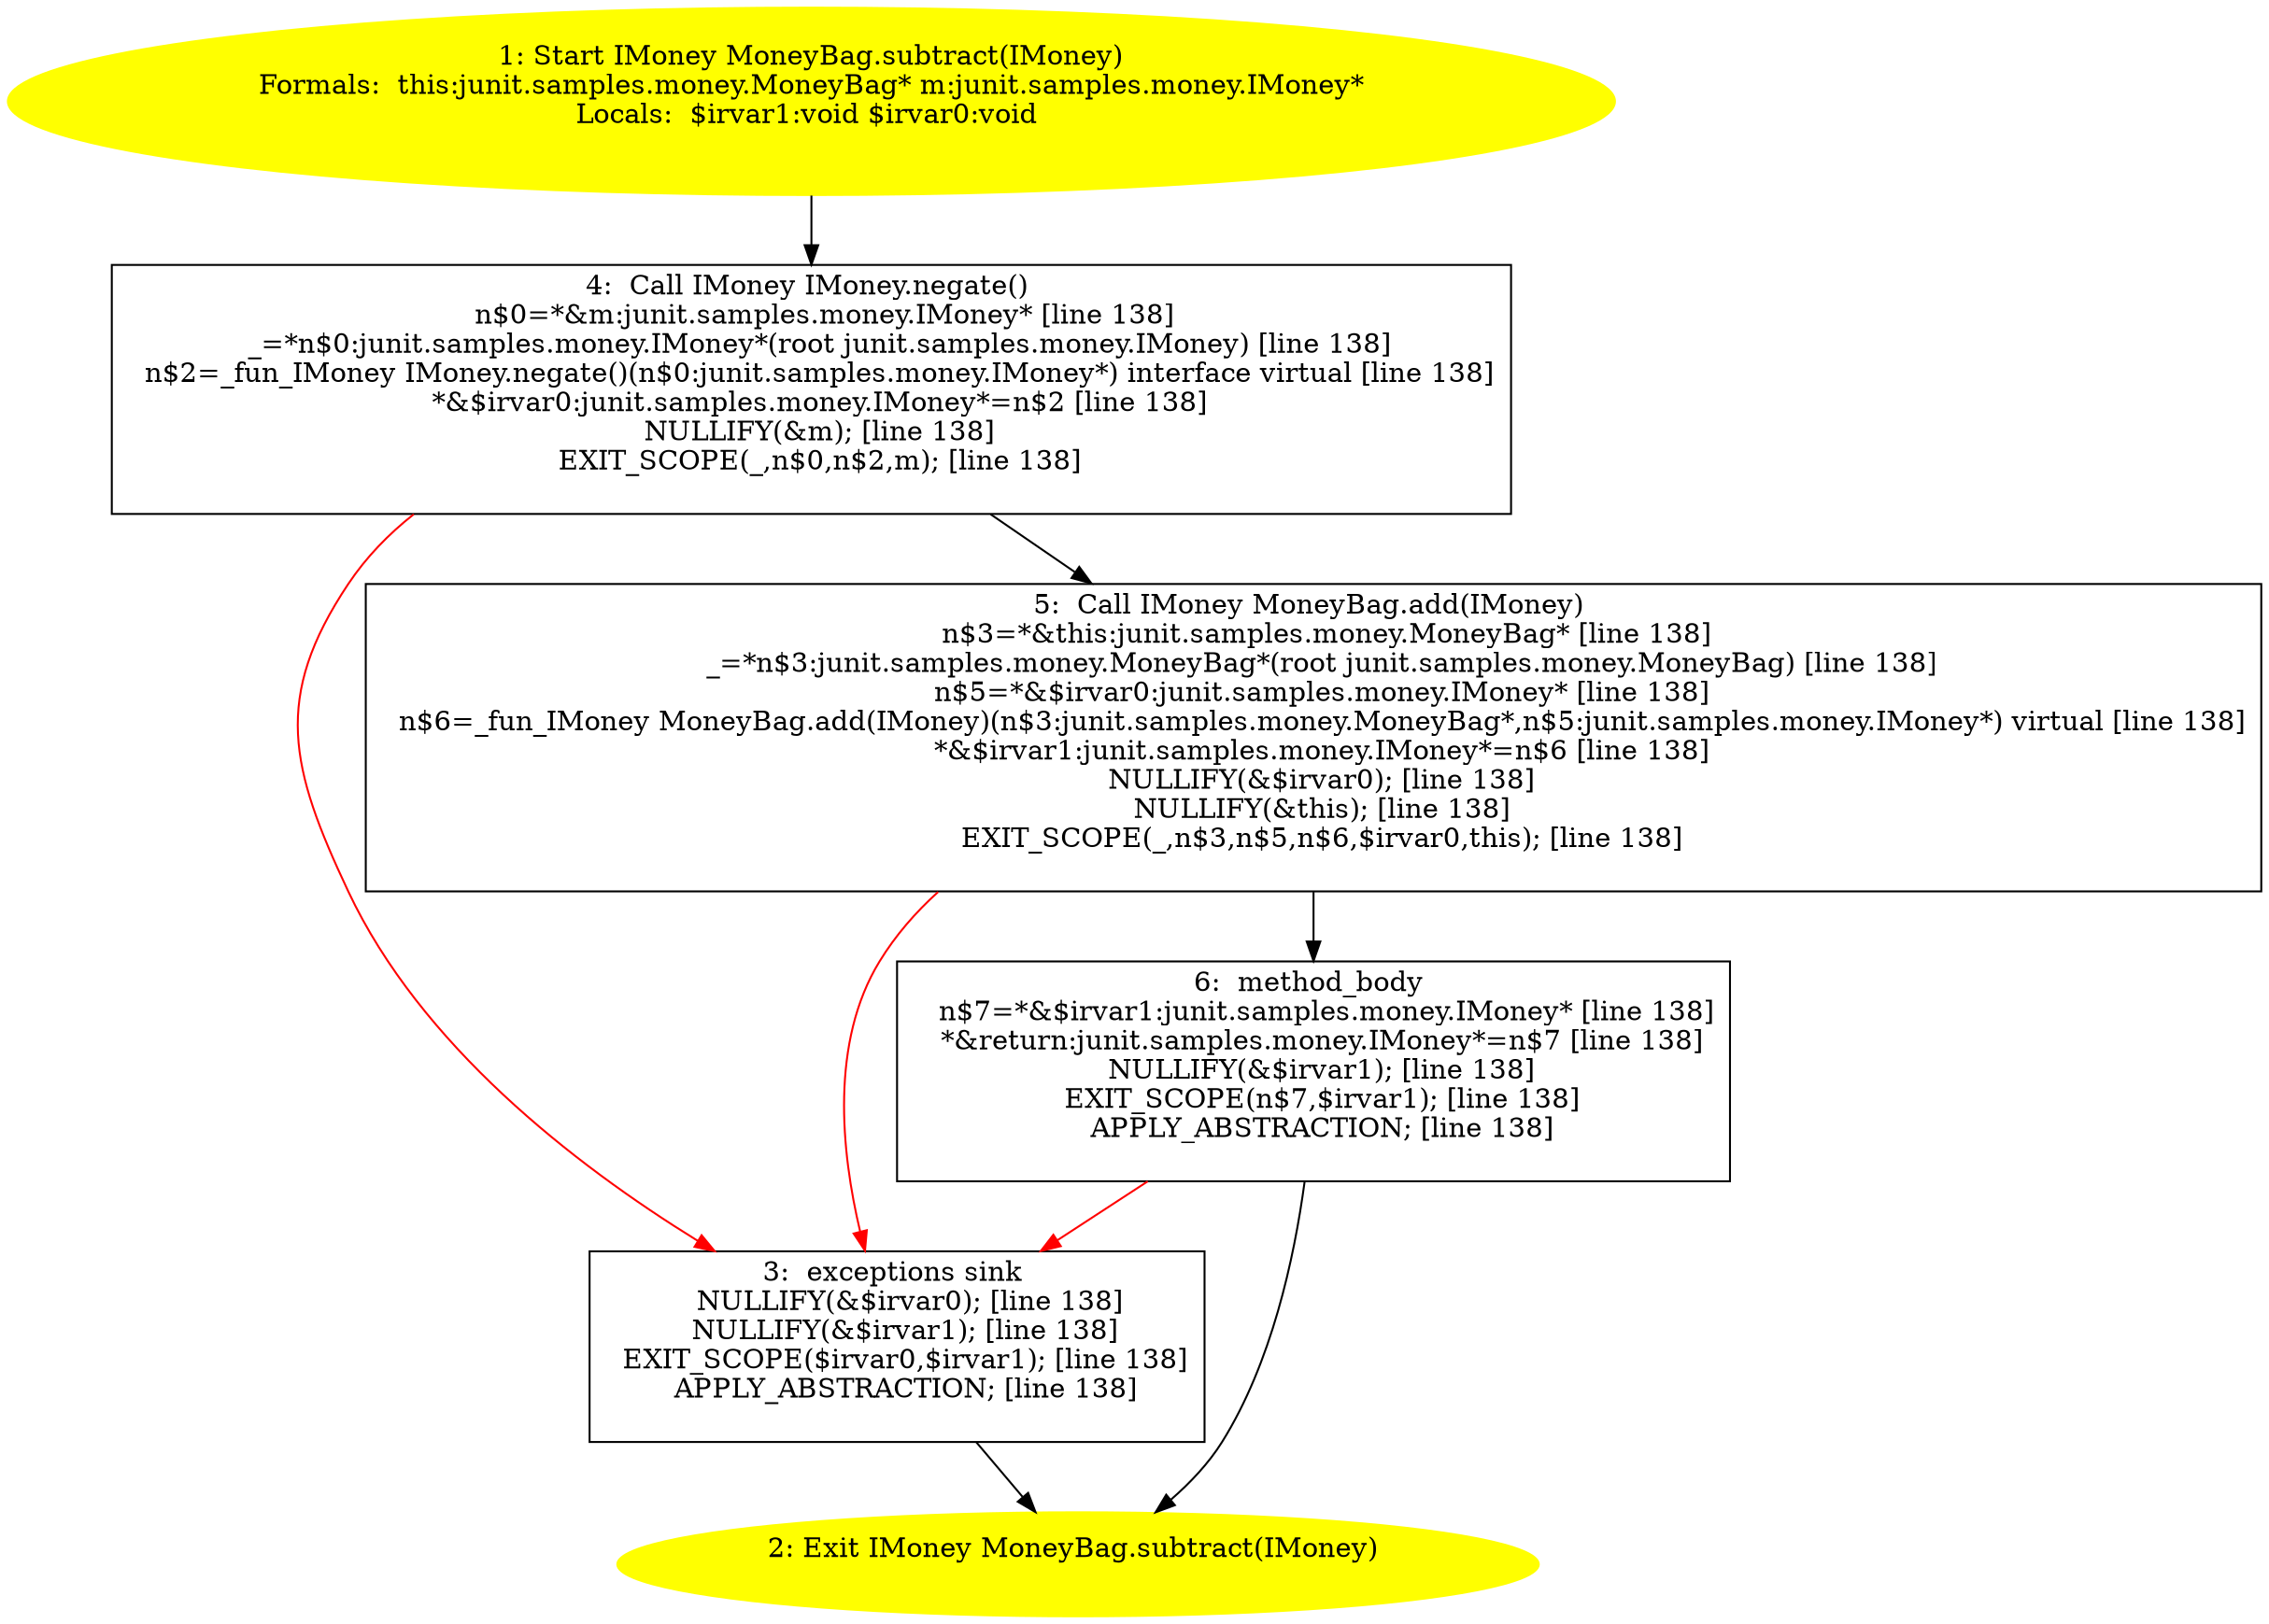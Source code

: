 /* @generated */
digraph cfg {
"junit.samples.money.MoneyBag.subtract(junit.samples.money.IMoney):junit.samples.money.IMoney.8697f2aa7921c8f7ec2e3cf6f3ad7adc_1" [label="1: Start IMoney MoneyBag.subtract(IMoney)\nFormals:  this:junit.samples.money.MoneyBag* m:junit.samples.money.IMoney*\nLocals:  $irvar1:void $irvar0:void \n  " color=yellow style=filled]
	

	 "junit.samples.money.MoneyBag.subtract(junit.samples.money.IMoney):junit.samples.money.IMoney.8697f2aa7921c8f7ec2e3cf6f3ad7adc_1" -> "junit.samples.money.MoneyBag.subtract(junit.samples.money.IMoney):junit.samples.money.IMoney.8697f2aa7921c8f7ec2e3cf6f3ad7adc_4" ;
"junit.samples.money.MoneyBag.subtract(junit.samples.money.IMoney):junit.samples.money.IMoney.8697f2aa7921c8f7ec2e3cf6f3ad7adc_2" [label="2: Exit IMoney MoneyBag.subtract(IMoney) \n  " color=yellow style=filled]
	

"junit.samples.money.MoneyBag.subtract(junit.samples.money.IMoney):junit.samples.money.IMoney.8697f2aa7921c8f7ec2e3cf6f3ad7adc_3" [label="3:  exceptions sink \n   NULLIFY(&$irvar0); [line 138]\n  NULLIFY(&$irvar1); [line 138]\n  EXIT_SCOPE($irvar0,$irvar1); [line 138]\n  APPLY_ABSTRACTION; [line 138]\n " shape="box"]
	

	 "junit.samples.money.MoneyBag.subtract(junit.samples.money.IMoney):junit.samples.money.IMoney.8697f2aa7921c8f7ec2e3cf6f3ad7adc_3" -> "junit.samples.money.MoneyBag.subtract(junit.samples.money.IMoney):junit.samples.money.IMoney.8697f2aa7921c8f7ec2e3cf6f3ad7adc_2" ;
"junit.samples.money.MoneyBag.subtract(junit.samples.money.IMoney):junit.samples.money.IMoney.8697f2aa7921c8f7ec2e3cf6f3ad7adc_4" [label="4:  Call IMoney IMoney.negate() \n   n$0=*&m:junit.samples.money.IMoney* [line 138]\n  _=*n$0:junit.samples.money.IMoney*(root junit.samples.money.IMoney) [line 138]\n  n$2=_fun_IMoney IMoney.negate()(n$0:junit.samples.money.IMoney*) interface virtual [line 138]\n  *&$irvar0:junit.samples.money.IMoney*=n$2 [line 138]\n  NULLIFY(&m); [line 138]\n  EXIT_SCOPE(_,n$0,n$2,m); [line 138]\n " shape="box"]
	

	 "junit.samples.money.MoneyBag.subtract(junit.samples.money.IMoney):junit.samples.money.IMoney.8697f2aa7921c8f7ec2e3cf6f3ad7adc_4" -> "junit.samples.money.MoneyBag.subtract(junit.samples.money.IMoney):junit.samples.money.IMoney.8697f2aa7921c8f7ec2e3cf6f3ad7adc_5" ;
	 "junit.samples.money.MoneyBag.subtract(junit.samples.money.IMoney):junit.samples.money.IMoney.8697f2aa7921c8f7ec2e3cf6f3ad7adc_4" -> "junit.samples.money.MoneyBag.subtract(junit.samples.money.IMoney):junit.samples.money.IMoney.8697f2aa7921c8f7ec2e3cf6f3ad7adc_3" [color="red" ];
"junit.samples.money.MoneyBag.subtract(junit.samples.money.IMoney):junit.samples.money.IMoney.8697f2aa7921c8f7ec2e3cf6f3ad7adc_5" [label="5:  Call IMoney MoneyBag.add(IMoney) \n   n$3=*&this:junit.samples.money.MoneyBag* [line 138]\n  _=*n$3:junit.samples.money.MoneyBag*(root junit.samples.money.MoneyBag) [line 138]\n  n$5=*&$irvar0:junit.samples.money.IMoney* [line 138]\n  n$6=_fun_IMoney MoneyBag.add(IMoney)(n$3:junit.samples.money.MoneyBag*,n$5:junit.samples.money.IMoney*) virtual [line 138]\n  *&$irvar1:junit.samples.money.IMoney*=n$6 [line 138]\n  NULLIFY(&$irvar0); [line 138]\n  NULLIFY(&this); [line 138]\n  EXIT_SCOPE(_,n$3,n$5,n$6,$irvar0,this); [line 138]\n " shape="box"]
	

	 "junit.samples.money.MoneyBag.subtract(junit.samples.money.IMoney):junit.samples.money.IMoney.8697f2aa7921c8f7ec2e3cf6f3ad7adc_5" -> "junit.samples.money.MoneyBag.subtract(junit.samples.money.IMoney):junit.samples.money.IMoney.8697f2aa7921c8f7ec2e3cf6f3ad7adc_6" ;
	 "junit.samples.money.MoneyBag.subtract(junit.samples.money.IMoney):junit.samples.money.IMoney.8697f2aa7921c8f7ec2e3cf6f3ad7adc_5" -> "junit.samples.money.MoneyBag.subtract(junit.samples.money.IMoney):junit.samples.money.IMoney.8697f2aa7921c8f7ec2e3cf6f3ad7adc_3" [color="red" ];
"junit.samples.money.MoneyBag.subtract(junit.samples.money.IMoney):junit.samples.money.IMoney.8697f2aa7921c8f7ec2e3cf6f3ad7adc_6" [label="6:  method_body \n   n$7=*&$irvar1:junit.samples.money.IMoney* [line 138]\n  *&return:junit.samples.money.IMoney*=n$7 [line 138]\n  NULLIFY(&$irvar1); [line 138]\n  EXIT_SCOPE(n$7,$irvar1); [line 138]\n  APPLY_ABSTRACTION; [line 138]\n " shape="box"]
	

	 "junit.samples.money.MoneyBag.subtract(junit.samples.money.IMoney):junit.samples.money.IMoney.8697f2aa7921c8f7ec2e3cf6f3ad7adc_6" -> "junit.samples.money.MoneyBag.subtract(junit.samples.money.IMoney):junit.samples.money.IMoney.8697f2aa7921c8f7ec2e3cf6f3ad7adc_2" ;
	 "junit.samples.money.MoneyBag.subtract(junit.samples.money.IMoney):junit.samples.money.IMoney.8697f2aa7921c8f7ec2e3cf6f3ad7adc_6" -> "junit.samples.money.MoneyBag.subtract(junit.samples.money.IMoney):junit.samples.money.IMoney.8697f2aa7921c8f7ec2e3cf6f3ad7adc_3" [color="red" ];
}
